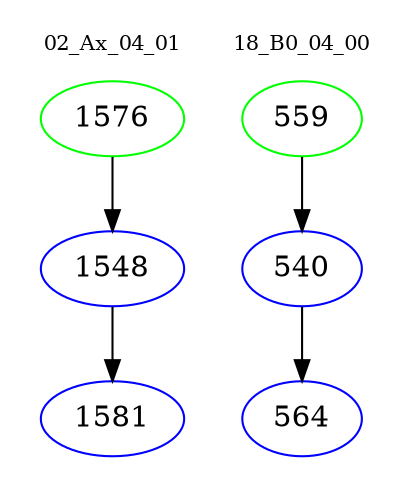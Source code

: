 digraph{
subgraph cluster_0 {
color = white
label = "02_Ax_04_01";
fontsize=10;
T0_1576 [label="1576", color="green"]
T0_1576 -> T0_1548 [color="black"]
T0_1548 [label="1548", color="blue"]
T0_1548 -> T0_1581 [color="black"]
T0_1581 [label="1581", color="blue"]
}
subgraph cluster_1 {
color = white
label = "18_B0_04_00";
fontsize=10;
T1_559 [label="559", color="green"]
T1_559 -> T1_540 [color="black"]
T1_540 [label="540", color="blue"]
T1_540 -> T1_564 [color="black"]
T1_564 [label="564", color="blue"]
}
}
